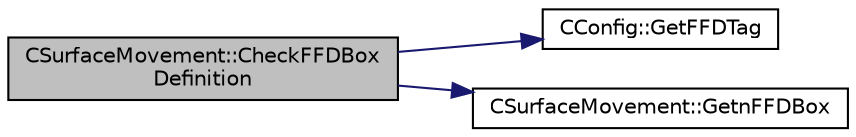 digraph "CSurfaceMovement::CheckFFDBoxDefinition"
{
 // LATEX_PDF_SIZE
  edge [fontname="Helvetica",fontsize="10",labelfontname="Helvetica",labelfontsize="10"];
  node [fontname="Helvetica",fontsize="10",shape=record];
  rankdir="LR";
  Node1 [label="CSurfaceMovement::CheckFFDBox\lDefinition",height=0.2,width=0.4,color="black", fillcolor="grey75", style="filled", fontcolor="black",tooltip="Check if the design variable definition matches the FFD box definition."];
  Node1 -> Node2 [color="midnightblue",fontsize="10",style="solid",fontname="Helvetica"];
  Node2 [label="CConfig::GetFFDTag",height=0.2,width=0.4,color="black", fillcolor="white", style="filled",URL="$classCConfig.html#ad8359bfec369e78a6a4d0c3039ffe547",tooltip="Get the FFD Tag of a particular design variable."];
  Node1 -> Node3 [color="midnightblue",fontsize="10",style="solid",fontname="Helvetica"];
  Node3 [label="CSurfaceMovement::GetnFFDBox",height=0.2,width=0.4,color="black", fillcolor="white", style="filled",URL="$classCSurfaceMovement.html#a78fc47e5776e7bf1fabfc1995720edd5",tooltip="Obtain the number of FFDBoxes."];
}
